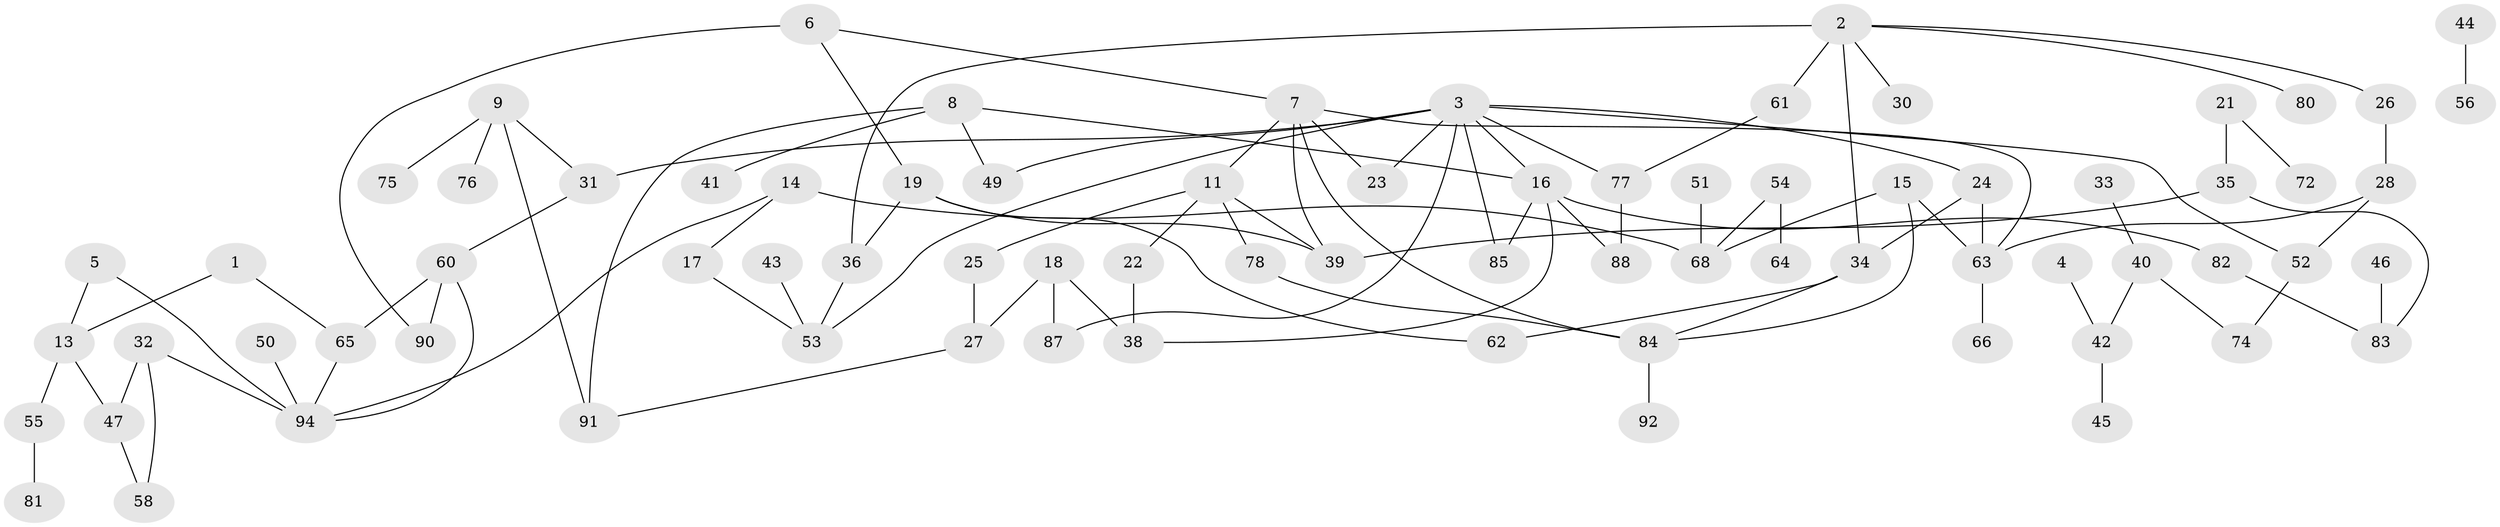 // original degree distribution, {2: 0.21804511278195488, 5: 0.05263157894736842, 1: 0.24060150375939848, 3: 0.24812030075187969, 4: 0.10526315789473684, 0: 0.12781954887218044, 6: 0.007518796992481203}
// Generated by graph-tools (version 1.1) at 2025/48/03/04/25 22:48:14]
// undirected, 77 vertices, 103 edges
graph export_dot {
  node [color=gray90,style=filled];
  1;
  2;
  3;
  4;
  5;
  6;
  7;
  8;
  9;
  11;
  13;
  14;
  15;
  16;
  17;
  18;
  19;
  21;
  22;
  23;
  24;
  25;
  26;
  27;
  28;
  30;
  31;
  32;
  33;
  34;
  35;
  36;
  38;
  39;
  40;
  41;
  42;
  43;
  44;
  45;
  46;
  47;
  49;
  50;
  51;
  52;
  53;
  54;
  55;
  56;
  58;
  60;
  61;
  62;
  63;
  64;
  65;
  66;
  68;
  72;
  74;
  75;
  76;
  77;
  78;
  80;
  81;
  82;
  83;
  84;
  85;
  87;
  88;
  90;
  91;
  92;
  94;
  1 -- 13 [weight=1.0];
  1 -- 65 [weight=1.0];
  2 -- 26 [weight=1.0];
  2 -- 30 [weight=1.0];
  2 -- 34 [weight=1.0];
  2 -- 36 [weight=1.0];
  2 -- 61 [weight=2.0];
  2 -- 80 [weight=1.0];
  3 -- 16 [weight=1.0];
  3 -- 23 [weight=1.0];
  3 -- 24 [weight=1.0];
  3 -- 31 [weight=1.0];
  3 -- 49 [weight=1.0];
  3 -- 52 [weight=1.0];
  3 -- 53 [weight=1.0];
  3 -- 77 [weight=1.0];
  3 -- 85 [weight=1.0];
  3 -- 87 [weight=1.0];
  4 -- 42 [weight=1.0];
  5 -- 13 [weight=1.0];
  5 -- 94 [weight=1.0];
  6 -- 7 [weight=1.0];
  6 -- 19 [weight=1.0];
  6 -- 90 [weight=1.0];
  7 -- 11 [weight=1.0];
  7 -- 23 [weight=1.0];
  7 -- 39 [weight=1.0];
  7 -- 63 [weight=1.0];
  7 -- 84 [weight=1.0];
  8 -- 16 [weight=1.0];
  8 -- 41 [weight=1.0];
  8 -- 49 [weight=1.0];
  8 -- 91 [weight=1.0];
  9 -- 31 [weight=1.0];
  9 -- 75 [weight=1.0];
  9 -- 76 [weight=1.0];
  9 -- 91 [weight=1.0];
  11 -- 22 [weight=1.0];
  11 -- 25 [weight=1.0];
  11 -- 39 [weight=1.0];
  11 -- 78 [weight=1.0];
  13 -- 47 [weight=1.0];
  13 -- 55 [weight=1.0];
  14 -- 17 [weight=1.0];
  14 -- 68 [weight=1.0];
  14 -- 94 [weight=1.0];
  15 -- 63 [weight=1.0];
  15 -- 68 [weight=1.0];
  15 -- 84 [weight=1.0];
  16 -- 38 [weight=1.0];
  16 -- 82 [weight=1.0];
  16 -- 85 [weight=1.0];
  16 -- 88 [weight=1.0];
  17 -- 53 [weight=1.0];
  18 -- 27 [weight=1.0];
  18 -- 38 [weight=1.0];
  18 -- 87 [weight=1.0];
  19 -- 36 [weight=1.0];
  19 -- 39 [weight=1.0];
  19 -- 62 [weight=1.0];
  21 -- 35 [weight=1.0];
  21 -- 72 [weight=1.0];
  22 -- 38 [weight=1.0];
  24 -- 34 [weight=1.0];
  24 -- 63 [weight=1.0];
  25 -- 27 [weight=1.0];
  26 -- 28 [weight=1.0];
  27 -- 91 [weight=1.0];
  28 -- 52 [weight=1.0];
  28 -- 63 [weight=1.0];
  31 -- 60 [weight=1.0];
  32 -- 47 [weight=1.0];
  32 -- 58 [weight=1.0];
  32 -- 94 [weight=1.0];
  33 -- 40 [weight=1.0];
  34 -- 62 [weight=1.0];
  34 -- 84 [weight=1.0];
  35 -- 39 [weight=1.0];
  35 -- 83 [weight=1.0];
  36 -- 53 [weight=1.0];
  40 -- 42 [weight=1.0];
  40 -- 74 [weight=1.0];
  42 -- 45 [weight=1.0];
  43 -- 53 [weight=1.0];
  44 -- 56 [weight=1.0];
  46 -- 83 [weight=1.0];
  47 -- 58 [weight=1.0];
  50 -- 94 [weight=1.0];
  51 -- 68 [weight=1.0];
  52 -- 74 [weight=1.0];
  54 -- 64 [weight=1.0];
  54 -- 68 [weight=1.0];
  55 -- 81 [weight=1.0];
  60 -- 65 [weight=1.0];
  60 -- 90 [weight=1.0];
  60 -- 94 [weight=1.0];
  61 -- 77 [weight=1.0];
  63 -- 66 [weight=1.0];
  65 -- 94 [weight=1.0];
  77 -- 88 [weight=1.0];
  78 -- 84 [weight=1.0];
  82 -- 83 [weight=1.0];
  84 -- 92 [weight=1.0];
}
